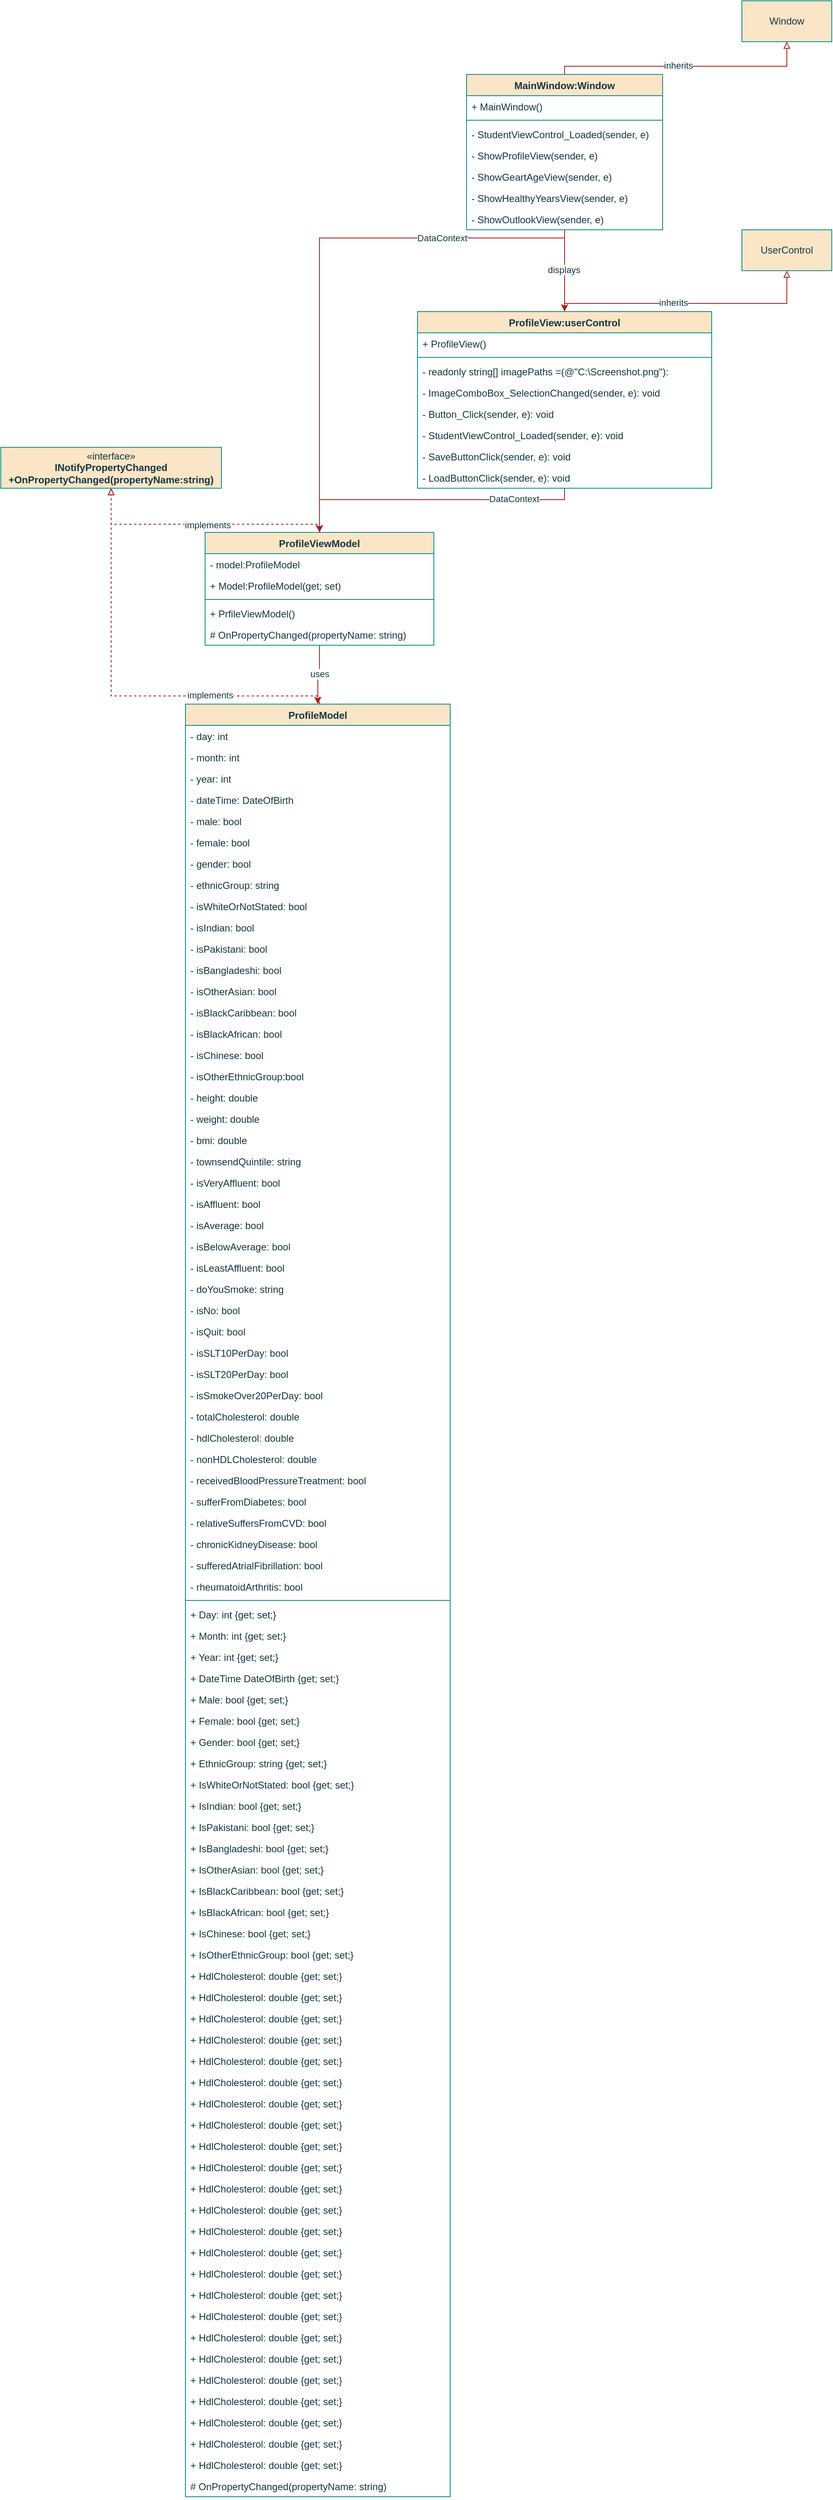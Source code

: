 <mxfile version="24.8.4">
  <diagram name="Seite-1" id="M7WiSfBKGMVoBvqlFQEr">
    <mxGraphModel dx="1326" dy="556" grid="0" gridSize="9" guides="1" tooltips="1" connect="1" arrows="1" fold="1" page="0" pageScale="1" pageWidth="827" pageHeight="1169" background="#ffffff" math="0" shadow="0">
      <root>
        <mxCell id="0" />
        <mxCell id="1" parent="0" />
        <mxCell id="_qg97PpUABtzxRQXxaGL-24" style="edgeStyle=orthogonalEdgeStyle;rounded=0;orthogonalLoop=1;jettySize=auto;html=1;entryX=0.5;entryY=1;entryDx=0;entryDy=0;endArrow=block;endFill=0;labelBackgroundColor=none;strokeColor=#A8201A;fontColor=default;exitX=0.5;exitY=0.079;exitDx=0;exitDy=0;exitPerimeter=0;" edge="1" parent="1" source="_qg97PpUABtzxRQXxaGL-75" target="_qg97PpUABtzxRQXxaGL-5">
          <mxGeometry relative="1" as="geometry">
            <mxPoint x="500" y="160" as="sourcePoint" />
            <Array as="points">
              <mxPoint x="500" y="110" />
              <mxPoint x="772" y="110" />
            </Array>
          </mxGeometry>
        </mxCell>
        <mxCell id="_qg97PpUABtzxRQXxaGL-32" value="inherits" style="edgeLabel;html=1;align=center;verticalAlign=middle;resizable=0;points=[];strokeColor=#0F8B8D;fontColor=#143642;fillColor=#FAE5C7;" vertex="1" connectable="0" parent="_qg97PpUABtzxRQXxaGL-24">
          <mxGeometry x="-0.001" y="1" relative="1" as="geometry">
            <mxPoint as="offset" />
          </mxGeometry>
        </mxCell>
        <mxCell id="_qg97PpUABtzxRQXxaGL-26" style="edgeStyle=orthogonalEdgeStyle;rounded=0;orthogonalLoop=1;jettySize=auto;html=1;strokeColor=#A8201A;fontColor=#143642;fillColor=#FAE5C7;" edge="1" parent="1" source="_qg97PpUABtzxRQXxaGL-75" target="_qg97PpUABtzxRQXxaGL-6">
          <mxGeometry relative="1" as="geometry">
            <mxPoint x="500" y="316" as="sourcePoint" />
          </mxGeometry>
        </mxCell>
        <mxCell id="_qg97PpUABtzxRQXxaGL-34" value="displays" style="edgeLabel;html=1;align=center;verticalAlign=middle;resizable=0;points=[];strokeColor=#0F8B8D;fontColor=#143642;fillColor=#FAE5C7;" vertex="1" connectable="0" parent="_qg97PpUABtzxRQXxaGL-26">
          <mxGeometry x="-0.029" y="-1" relative="1" as="geometry">
            <mxPoint as="offset" />
          </mxGeometry>
        </mxCell>
        <mxCell id="_qg97PpUABtzxRQXxaGL-5" value="Window" style="html=1;whiteSpace=wrap;labelBackgroundColor=none;fillColor=#FAE5C7;strokeColor=#0F8B8D;fontColor=#143642;" vertex="1" parent="1">
          <mxGeometry x="717" y="30" width="110" height="50" as="geometry" />
        </mxCell>
        <mxCell id="_qg97PpUABtzxRQXxaGL-25" style="edgeStyle=orthogonalEdgeStyle;rounded=0;orthogonalLoop=1;jettySize=auto;html=1;entryX=0.5;entryY=1;entryDx=0;entryDy=0;strokeColor=#A8201A;fontColor=#143642;fillColor=#FAE5C7;endArrow=block;endFill=0;" edge="1" parent="1" source="_qg97PpUABtzxRQXxaGL-6" target="_qg97PpUABtzxRQXxaGL-10">
          <mxGeometry relative="1" as="geometry">
            <Array as="points">
              <mxPoint x="500" y="400" />
              <mxPoint x="772" y="400" />
            </Array>
          </mxGeometry>
        </mxCell>
        <mxCell id="_qg97PpUABtzxRQXxaGL-33" value="inherits" style="edgeLabel;html=1;align=center;verticalAlign=middle;resizable=0;points=[];strokeColor=#0F8B8D;fontColor=#143642;fillColor=#FAE5C7;" vertex="1" connectable="0" parent="_qg97PpUABtzxRQXxaGL-25">
          <mxGeometry x="-0.114" y="1" relative="1" as="geometry">
            <mxPoint as="offset" />
          </mxGeometry>
        </mxCell>
        <mxCell id="_qg97PpUABtzxRQXxaGL-36" style="edgeStyle=orthogonalEdgeStyle;rounded=0;orthogonalLoop=1;jettySize=auto;html=1;strokeColor=#A8201A;fontColor=#143642;fillColor=#FAE5C7;" edge="1" parent="1" source="_qg97PpUABtzxRQXxaGL-6" target="_qg97PpUABtzxRQXxaGL-11">
          <mxGeometry relative="1" as="geometry">
            <Array as="points">
              <mxPoint x="500" y="640" />
              <mxPoint x="200" y="640" />
            </Array>
          </mxGeometry>
        </mxCell>
        <mxCell id="_qg97PpUABtzxRQXxaGL-40" value="DataContext" style="edgeLabel;html=1;align=center;verticalAlign=middle;resizable=0;points=[];strokeColor=#0F8B8D;fontColor=#143642;fillColor=#FAE5C7;" vertex="1" connectable="0" parent="_qg97PpUABtzxRQXxaGL-36">
          <mxGeometry x="-0.569" y="-1" relative="1" as="geometry">
            <mxPoint as="offset" />
          </mxGeometry>
        </mxCell>
        <mxCell id="_qg97PpUABtzxRQXxaGL-6" value="ProfileView:userControl" style="swimlane;fontStyle=1;align=center;verticalAlign=top;childLayout=stackLayout;horizontal=1;startSize=26;horizontalStack=0;resizeParent=1;resizeParentMax=0;resizeLast=0;collapsible=1;marginBottom=0;whiteSpace=wrap;html=1;labelBackgroundColor=none;fillColor=#FAE5C7;strokeColor=#0F8B8D;fontColor=#143642;" vertex="1" parent="1">
          <mxGeometry x="320" y="410" width="360" height="216" as="geometry" />
        </mxCell>
        <mxCell id="_qg97PpUABtzxRQXxaGL-7" value="+ ProfileView()" style="text;strokeColor=none;fillColor=none;align=left;verticalAlign=top;spacingLeft=4;spacingRight=4;overflow=hidden;rotatable=0;points=[[0,0.5],[1,0.5]];portConstraint=eastwest;whiteSpace=wrap;html=1;labelBackgroundColor=none;fontColor=#143642;" vertex="1" parent="_qg97PpUABtzxRQXxaGL-6">
          <mxGeometry y="26" width="360" height="26" as="geometry" />
        </mxCell>
        <mxCell id="_qg97PpUABtzxRQXxaGL-8" value="" style="line;strokeWidth=1;fillColor=none;align=left;verticalAlign=middle;spacingTop=-1;spacingLeft=3;spacingRight=3;rotatable=0;labelPosition=right;points=[];portConstraint=eastwest;strokeColor=#0F8B8D;labelBackgroundColor=none;fontColor=#143642;" vertex="1" parent="_qg97PpUABtzxRQXxaGL-6">
          <mxGeometry y="52" width="360" height="8" as="geometry" />
        </mxCell>
        <mxCell id="_qg97PpUABtzxRQXxaGL-73" value="- readonly string[] imagePaths =(@&quot;C:\Screenshot.png&quot;):&amp;nbsp;" style="text;strokeColor=none;fillColor=none;align=left;verticalAlign=top;spacingLeft=4;spacingRight=4;overflow=hidden;rotatable=0;points=[[0,0.5],[1,0.5]];portConstraint=eastwest;whiteSpace=wrap;html=1;labelBackgroundColor=none;fontColor=#143642;" vertex="1" parent="_qg97PpUABtzxRQXxaGL-6">
          <mxGeometry y="60" width="360" height="26" as="geometry" />
        </mxCell>
        <mxCell id="_qg97PpUABtzxRQXxaGL-9" value="- ImageComboBox_SelectionChanged(sender, e): void" style="text;strokeColor=none;fillColor=none;align=left;verticalAlign=top;spacingLeft=4;spacingRight=4;overflow=hidden;rotatable=0;points=[[0,0.5],[1,0.5]];portConstraint=eastwest;whiteSpace=wrap;html=1;labelBackgroundColor=none;fontColor=#143642;" vertex="1" parent="_qg97PpUABtzxRQXxaGL-6">
          <mxGeometry y="86" width="360" height="26" as="geometry" />
        </mxCell>
        <mxCell id="_qg97PpUABtzxRQXxaGL-27" value="- Button_Click(sender, e): void" style="text;strokeColor=none;fillColor=none;align=left;verticalAlign=top;spacingLeft=4;spacingRight=4;overflow=hidden;rotatable=0;points=[[0,0.5],[1,0.5]];portConstraint=eastwest;whiteSpace=wrap;html=1;labelBackgroundColor=none;fontColor=#143642;" vertex="1" parent="_qg97PpUABtzxRQXxaGL-6">
          <mxGeometry y="112" width="360" height="26" as="geometry" />
        </mxCell>
        <mxCell id="_qg97PpUABtzxRQXxaGL-28" value="- StudentViewControl_Loaded(sender, e): void" style="text;strokeColor=none;fillColor=none;align=left;verticalAlign=top;spacingLeft=4;spacingRight=4;overflow=hidden;rotatable=0;points=[[0,0.5],[1,0.5]];portConstraint=eastwest;whiteSpace=wrap;html=1;labelBackgroundColor=none;fontColor=#143642;" vertex="1" parent="_qg97PpUABtzxRQXxaGL-6">
          <mxGeometry y="138" width="360" height="26" as="geometry" />
        </mxCell>
        <mxCell id="_qg97PpUABtzxRQXxaGL-29" value="- SaveButtonClick(sender, e): void" style="text;strokeColor=none;fillColor=none;align=left;verticalAlign=top;spacingLeft=4;spacingRight=4;overflow=hidden;rotatable=0;points=[[0,0.5],[1,0.5]];portConstraint=eastwest;whiteSpace=wrap;html=1;labelBackgroundColor=none;fontColor=#143642;" vertex="1" parent="_qg97PpUABtzxRQXxaGL-6">
          <mxGeometry y="164" width="360" height="26" as="geometry" />
        </mxCell>
        <mxCell id="_qg97PpUABtzxRQXxaGL-30" value="- LoadButtonClick(sender, e): void" style="text;strokeColor=none;fillColor=none;align=left;verticalAlign=top;spacingLeft=4;spacingRight=4;overflow=hidden;rotatable=0;points=[[0,0.5],[1,0.5]];portConstraint=eastwest;whiteSpace=wrap;html=1;labelBackgroundColor=none;fontColor=#143642;" vertex="1" parent="_qg97PpUABtzxRQXxaGL-6">
          <mxGeometry y="190" width="360" height="26" as="geometry" />
        </mxCell>
        <mxCell id="_qg97PpUABtzxRQXxaGL-10" value="UserControl" style="html=1;whiteSpace=wrap;labelBackgroundColor=none;fillColor=#FAE5C7;strokeColor=#0F8B8D;fontColor=#143642;" vertex="1" parent="1">
          <mxGeometry x="717" y="310" width="110" height="50" as="geometry" />
        </mxCell>
        <mxCell id="_qg97PpUABtzxRQXxaGL-38" style="edgeStyle=orthogonalEdgeStyle;rounded=0;orthogonalLoop=1;jettySize=auto;html=1;strokeColor=#A8201A;fontColor=#143642;fillColor=#FAE5C7;" edge="1" parent="1" source="_qg97PpUABtzxRQXxaGL-11" target="_qg97PpUABtzxRQXxaGL-15">
          <mxGeometry relative="1" as="geometry" />
        </mxCell>
        <mxCell id="_qg97PpUABtzxRQXxaGL-41" value="uses" style="edgeLabel;html=1;align=center;verticalAlign=middle;resizable=0;points=[];strokeColor=#0F8B8D;fontColor=#143642;fillColor=#FAE5C7;" vertex="1" connectable="0" parent="_qg97PpUABtzxRQXxaGL-38">
          <mxGeometry x="-0.012" y="-1" relative="1" as="geometry">
            <mxPoint as="offset" />
          </mxGeometry>
        </mxCell>
        <mxCell id="_qg97PpUABtzxRQXxaGL-44" style="edgeStyle=orthogonalEdgeStyle;rounded=0;orthogonalLoop=1;jettySize=auto;html=1;strokeColor=#A8201A;fontColor=#143642;fillColor=#FAE5C7;endArrow=block;endFill=0;dashed=1;" edge="1" parent="1" source="_qg97PpUABtzxRQXxaGL-11" target="_qg97PpUABtzxRQXxaGL-19">
          <mxGeometry relative="1" as="geometry">
            <Array as="points">
              <mxPoint x="200" y="670" />
              <mxPoint x="-55" y="670" />
            </Array>
          </mxGeometry>
        </mxCell>
        <mxCell id="_qg97PpUABtzxRQXxaGL-45" value="Text" style="edgeLabel;html=1;align=center;verticalAlign=middle;resizable=0;points=[];strokeColor=#0F8B8D;fontColor=#143642;fillColor=#FAE5C7;" vertex="1" connectable="0" parent="_qg97PpUABtzxRQXxaGL-44">
          <mxGeometry x="-0.031" y="1" relative="1" as="geometry">
            <mxPoint as="offset" />
          </mxGeometry>
        </mxCell>
        <mxCell id="_qg97PpUABtzxRQXxaGL-70" value="implements" style="edgeLabel;html=1;align=center;verticalAlign=middle;resizable=0;points=[];strokeColor=#0F8B8D;fontColor=#143642;fillColor=#FAE5C7;" vertex="1" connectable="0" parent="_qg97PpUABtzxRQXxaGL-44">
          <mxGeometry x="-0.045" y="1" relative="1" as="geometry">
            <mxPoint as="offset" />
          </mxGeometry>
        </mxCell>
        <mxCell id="_qg97PpUABtzxRQXxaGL-11" value="ProfileViewModel" style="swimlane;fontStyle=1;align=center;verticalAlign=top;childLayout=stackLayout;horizontal=1;startSize=26;horizontalStack=0;resizeParent=1;resizeParentMax=0;resizeLast=0;collapsible=1;marginBottom=0;whiteSpace=wrap;html=1;labelBackgroundColor=none;fillColor=#FAE5C7;strokeColor=#0F8B8D;fontColor=#143642;" vertex="1" parent="1">
          <mxGeometry x="60" y="680" width="280" height="138" as="geometry" />
        </mxCell>
        <mxCell id="_qg97PpUABtzxRQXxaGL-12" value="- model:ProfileModel" style="text;strokeColor=none;fillColor=none;align=left;verticalAlign=top;spacingLeft=4;spacingRight=4;overflow=hidden;rotatable=0;points=[[0,0.5],[1,0.5]];portConstraint=eastwest;whiteSpace=wrap;html=1;labelBackgroundColor=none;fontColor=#143642;" vertex="1" parent="_qg97PpUABtzxRQXxaGL-11">
          <mxGeometry y="26" width="280" height="26" as="geometry" />
        </mxCell>
        <mxCell id="_qg97PpUABtzxRQXxaGL-92" value="+ Model:ProfileModel(get; set)" style="text;strokeColor=none;fillColor=none;align=left;verticalAlign=top;spacingLeft=4;spacingRight=4;overflow=hidden;rotatable=0;points=[[0,0.5],[1,0.5]];portConstraint=eastwest;whiteSpace=wrap;html=1;labelBackgroundColor=none;fontColor=#143642;" vertex="1" parent="_qg97PpUABtzxRQXxaGL-11">
          <mxGeometry y="52" width="280" height="26" as="geometry" />
        </mxCell>
        <mxCell id="_qg97PpUABtzxRQXxaGL-13" value="" style="line;strokeWidth=1;fillColor=none;align=left;verticalAlign=middle;spacingTop=-1;spacingLeft=3;spacingRight=3;rotatable=0;labelPosition=right;points=[];portConstraint=eastwest;strokeColor=#0F8B8D;labelBackgroundColor=none;fontColor=#143642;" vertex="1" parent="_qg97PpUABtzxRQXxaGL-11">
          <mxGeometry y="78" width="280" height="8" as="geometry" />
        </mxCell>
        <mxCell id="_qg97PpUABtzxRQXxaGL-14" value="+ PrfileViewModel()" style="text;strokeColor=none;fillColor=none;align=left;verticalAlign=top;spacingLeft=4;spacingRight=4;overflow=hidden;rotatable=0;points=[[0,0.5],[1,0.5]];portConstraint=eastwest;whiteSpace=wrap;html=1;labelBackgroundColor=none;fontColor=#143642;" vertex="1" parent="_qg97PpUABtzxRQXxaGL-11">
          <mxGeometry y="86" width="280" height="26" as="geometry" />
        </mxCell>
        <mxCell id="_qg97PpUABtzxRQXxaGL-37" value="#&amp;nbsp;OnPropertyChanged(propertyName: string)" style="text;strokeColor=none;fillColor=none;align=left;verticalAlign=top;spacingLeft=4;spacingRight=4;overflow=hidden;rotatable=0;points=[[0,0.5],[1,0.5]];portConstraint=eastwest;whiteSpace=wrap;html=1;labelBackgroundColor=none;fontColor=#143642;" vertex="1" parent="_qg97PpUABtzxRQXxaGL-11">
          <mxGeometry y="112" width="280" height="26" as="geometry" />
        </mxCell>
        <mxCell id="_qg97PpUABtzxRQXxaGL-69" style="edgeStyle=orthogonalEdgeStyle;rounded=0;orthogonalLoop=1;jettySize=auto;html=1;strokeColor=#A8201A;fontColor=#143642;fillColor=#FAE5C7;endArrow=block;endFill=0;dashed=1;" edge="1" parent="1" source="_qg97PpUABtzxRQXxaGL-15" target="_qg97PpUABtzxRQXxaGL-19">
          <mxGeometry relative="1" as="geometry">
            <Array as="points">
              <mxPoint x="200" y="880" />
              <mxPoint x="-55" y="880" />
            </Array>
          </mxGeometry>
        </mxCell>
        <mxCell id="_qg97PpUABtzxRQXxaGL-71" value="implements" style="edgeLabel;html=1;align=center;verticalAlign=middle;resizable=0;points=[];strokeColor=#0F8B8D;fontColor=#143642;fillColor=#FAE5C7;" vertex="1" connectable="0" parent="_qg97PpUABtzxRQXxaGL-69">
          <mxGeometry x="-0.446" y="-1" relative="1" as="geometry">
            <mxPoint as="offset" />
          </mxGeometry>
        </mxCell>
        <mxCell id="_qg97PpUABtzxRQXxaGL-15" value="ProfileModel" style="swimlane;fontStyle=1;align=center;verticalAlign=top;childLayout=stackLayout;horizontal=1;startSize=26;horizontalStack=0;resizeParent=1;resizeParentMax=0;resizeLast=0;collapsible=1;marginBottom=0;whiteSpace=wrap;html=1;labelBackgroundColor=none;fillColor=#FAE5C7;strokeColor=#0F8B8D;fontColor=#143642;" vertex="1" parent="1">
          <mxGeometry x="36" y="890" width="324" height="2192" as="geometry" />
        </mxCell>
        <mxCell id="_qg97PpUABtzxRQXxaGL-16" value="- day: int" style="text;strokeColor=none;fillColor=none;align=left;verticalAlign=top;spacingLeft=4;spacingRight=4;overflow=hidden;rotatable=0;points=[[0,0.5],[1,0.5]];portConstraint=eastwest;whiteSpace=wrap;html=1;labelBackgroundColor=none;fontColor=#143642;" vertex="1" parent="_qg97PpUABtzxRQXxaGL-15">
          <mxGeometry y="26" width="324" height="26" as="geometry" />
        </mxCell>
        <mxCell id="_qg97PpUABtzxRQXxaGL-58" value="- month: int" style="text;strokeColor=none;fillColor=none;align=left;verticalAlign=top;spacingLeft=4;spacingRight=4;overflow=hidden;rotatable=0;points=[[0,0.5],[1,0.5]];portConstraint=eastwest;whiteSpace=wrap;html=1;labelBackgroundColor=none;fontColor=#143642;" vertex="1" parent="_qg97PpUABtzxRQXxaGL-15">
          <mxGeometry y="52" width="324" height="26" as="geometry" />
        </mxCell>
        <mxCell id="_qg97PpUABtzxRQXxaGL-68" value="- year: int" style="text;strokeColor=none;fillColor=none;align=left;verticalAlign=top;spacingLeft=4;spacingRight=4;overflow=hidden;rotatable=0;points=[[0,0.5],[1,0.5]];portConstraint=eastwest;whiteSpace=wrap;html=1;labelBackgroundColor=none;fontColor=#143642;" vertex="1" parent="_qg97PpUABtzxRQXxaGL-15">
          <mxGeometry y="78" width="324" height="26" as="geometry" />
        </mxCell>
        <mxCell id="_qg97PpUABtzxRQXxaGL-67" value="- dateTime: DateOfBirth" style="text;strokeColor=none;fillColor=none;align=left;verticalAlign=top;spacingLeft=4;spacingRight=4;overflow=hidden;rotatable=0;points=[[0,0.5],[1,0.5]];portConstraint=eastwest;whiteSpace=wrap;html=1;labelBackgroundColor=none;fontColor=#143642;" vertex="1" parent="_qg97PpUABtzxRQXxaGL-15">
          <mxGeometry y="104" width="324" height="26" as="geometry" />
        </mxCell>
        <mxCell id="_qg97PpUABtzxRQXxaGL-66" value="- male: bool" style="text;strokeColor=none;fillColor=none;align=left;verticalAlign=top;spacingLeft=4;spacingRight=4;overflow=hidden;rotatable=0;points=[[0,0.5],[1,0.5]];portConstraint=eastwest;whiteSpace=wrap;html=1;labelBackgroundColor=none;fontColor=#143642;" vertex="1" parent="_qg97PpUABtzxRQXxaGL-15">
          <mxGeometry y="130" width="324" height="26" as="geometry" />
        </mxCell>
        <mxCell id="_qg97PpUABtzxRQXxaGL-65" value="- female: bool" style="text;strokeColor=none;fillColor=none;align=left;verticalAlign=top;spacingLeft=4;spacingRight=4;overflow=hidden;rotatable=0;points=[[0,0.5],[1,0.5]];portConstraint=eastwest;whiteSpace=wrap;html=1;labelBackgroundColor=none;fontColor=#143642;" vertex="1" parent="_qg97PpUABtzxRQXxaGL-15">
          <mxGeometry y="156" width="324" height="26" as="geometry" />
        </mxCell>
        <mxCell id="_qg97PpUABtzxRQXxaGL-64" value="- gender: bool" style="text;strokeColor=none;fillColor=none;align=left;verticalAlign=top;spacingLeft=4;spacingRight=4;overflow=hidden;rotatable=0;points=[[0,0.5],[1,0.5]];portConstraint=eastwest;whiteSpace=wrap;html=1;labelBackgroundColor=none;fontColor=#143642;" vertex="1" parent="_qg97PpUABtzxRQXxaGL-15">
          <mxGeometry y="182" width="324" height="26" as="geometry" />
        </mxCell>
        <mxCell id="_qg97PpUABtzxRQXxaGL-63" value="- ethnicGroup: string" style="text;strokeColor=none;fillColor=none;align=left;verticalAlign=top;spacingLeft=4;spacingRight=4;overflow=hidden;rotatable=0;points=[[0,0.5],[1,0.5]];portConstraint=eastwest;whiteSpace=wrap;html=1;labelBackgroundColor=none;fontColor=#143642;" vertex="1" parent="_qg97PpUABtzxRQXxaGL-15">
          <mxGeometry y="208" width="324" height="26" as="geometry" />
        </mxCell>
        <mxCell id="_qg97PpUABtzxRQXxaGL-62" value="- isWhiteOrNotStated: bool" style="text;strokeColor=none;fillColor=none;align=left;verticalAlign=top;spacingLeft=4;spacingRight=4;overflow=hidden;rotatable=0;points=[[0,0.5],[1,0.5]];portConstraint=eastwest;whiteSpace=wrap;html=1;labelBackgroundColor=none;fontColor=#143642;" vertex="1" parent="_qg97PpUABtzxRQXxaGL-15">
          <mxGeometry y="234" width="324" height="26" as="geometry" />
        </mxCell>
        <mxCell id="_qg97PpUABtzxRQXxaGL-61" value="- isIndian: bool" style="text;strokeColor=none;fillColor=none;align=left;verticalAlign=top;spacingLeft=4;spacingRight=4;overflow=hidden;rotatable=0;points=[[0,0.5],[1,0.5]];portConstraint=eastwest;whiteSpace=wrap;html=1;labelBackgroundColor=none;fontColor=#143642;" vertex="1" parent="_qg97PpUABtzxRQXxaGL-15">
          <mxGeometry y="260" width="324" height="26" as="geometry" />
        </mxCell>
        <mxCell id="_qg97PpUABtzxRQXxaGL-60" value="- isPakistani: bool" style="text;strokeColor=none;fillColor=none;align=left;verticalAlign=top;spacingLeft=4;spacingRight=4;overflow=hidden;rotatable=0;points=[[0,0.5],[1,0.5]];portConstraint=eastwest;whiteSpace=wrap;html=1;labelBackgroundColor=none;fontColor=#143642;" vertex="1" parent="_qg97PpUABtzxRQXxaGL-15">
          <mxGeometry y="286" width="324" height="26" as="geometry" />
        </mxCell>
        <mxCell id="_qg97PpUABtzxRQXxaGL-59" value="- isBangladeshi: bool" style="text;strokeColor=none;fillColor=none;align=left;verticalAlign=top;spacingLeft=4;spacingRight=4;overflow=hidden;rotatable=0;points=[[0,0.5],[1,0.5]];portConstraint=eastwest;whiteSpace=wrap;html=1;labelBackgroundColor=none;fontColor=#143642;" vertex="1" parent="_qg97PpUABtzxRQXxaGL-15">
          <mxGeometry y="312" width="324" height="26" as="geometry" />
        </mxCell>
        <mxCell id="_qg97PpUABtzxRQXxaGL-57" value="- isOtherAsian: bool" style="text;strokeColor=none;fillColor=none;align=left;verticalAlign=top;spacingLeft=4;spacingRight=4;overflow=hidden;rotatable=0;points=[[0,0.5],[1,0.5]];portConstraint=eastwest;whiteSpace=wrap;html=1;labelBackgroundColor=none;fontColor=#143642;" vertex="1" parent="_qg97PpUABtzxRQXxaGL-15">
          <mxGeometry y="338" width="324" height="26" as="geometry" />
        </mxCell>
        <mxCell id="_qg97PpUABtzxRQXxaGL-100" value="- isBlackCaribbean: bool" style="text;strokeColor=none;fillColor=none;align=left;verticalAlign=top;spacingLeft=4;spacingRight=4;overflow=hidden;rotatable=0;points=[[0,0.5],[1,0.5]];portConstraint=eastwest;whiteSpace=wrap;html=1;labelBackgroundColor=none;fontColor=#143642;" vertex="1" parent="_qg97PpUABtzxRQXxaGL-15">
          <mxGeometry y="364" width="324" height="26" as="geometry" />
        </mxCell>
        <mxCell id="_qg97PpUABtzxRQXxaGL-98" value="- isBlackAfrican: bool" style="text;strokeColor=none;fillColor=none;align=left;verticalAlign=top;spacingLeft=4;spacingRight=4;overflow=hidden;rotatable=0;points=[[0,0.5],[1,0.5]];portConstraint=eastwest;whiteSpace=wrap;html=1;labelBackgroundColor=none;fontColor=#143642;" vertex="1" parent="_qg97PpUABtzxRQXxaGL-15">
          <mxGeometry y="390" width="324" height="26" as="geometry" />
        </mxCell>
        <mxCell id="_qg97PpUABtzxRQXxaGL-101" value="- isChinese: bool" style="text;strokeColor=none;fillColor=none;align=left;verticalAlign=top;spacingLeft=4;spacingRight=4;overflow=hidden;rotatable=0;points=[[0,0.5],[1,0.5]];portConstraint=eastwest;whiteSpace=wrap;html=1;labelBackgroundColor=none;fontColor=#143642;" vertex="1" parent="_qg97PpUABtzxRQXxaGL-15">
          <mxGeometry y="416" width="324" height="26" as="geometry" />
        </mxCell>
        <mxCell id="_qg97PpUABtzxRQXxaGL-99" value="- isOtherEthnicGroup:bool" style="text;strokeColor=none;fillColor=none;align=left;verticalAlign=top;spacingLeft=4;spacingRight=4;overflow=hidden;rotatable=0;points=[[0,0.5],[1,0.5]];portConstraint=eastwest;whiteSpace=wrap;html=1;labelBackgroundColor=none;fontColor=#143642;" vertex="1" parent="_qg97PpUABtzxRQXxaGL-15">
          <mxGeometry y="442" width="324" height="26" as="geometry" />
        </mxCell>
        <mxCell id="_qg97PpUABtzxRQXxaGL-102" value="- height: double" style="text;strokeColor=none;fillColor=none;align=left;verticalAlign=top;spacingLeft=4;spacingRight=4;overflow=hidden;rotatable=0;points=[[0,0.5],[1,0.5]];portConstraint=eastwest;whiteSpace=wrap;html=1;labelBackgroundColor=none;fontColor=#143642;" vertex="1" parent="_qg97PpUABtzxRQXxaGL-15">
          <mxGeometry y="468" width="324" height="26" as="geometry" />
        </mxCell>
        <mxCell id="_qg97PpUABtzxRQXxaGL-104" value="- weight: double" style="text;strokeColor=none;fillColor=none;align=left;verticalAlign=top;spacingLeft=4;spacingRight=4;overflow=hidden;rotatable=0;points=[[0,0.5],[1,0.5]];portConstraint=eastwest;whiteSpace=wrap;html=1;labelBackgroundColor=none;fontColor=#143642;" vertex="1" parent="_qg97PpUABtzxRQXxaGL-15">
          <mxGeometry y="494" width="324" height="26" as="geometry" />
        </mxCell>
        <mxCell id="_qg97PpUABtzxRQXxaGL-105" value="- bmi: double" style="text;strokeColor=none;fillColor=none;align=left;verticalAlign=top;spacingLeft=4;spacingRight=4;overflow=hidden;rotatable=0;points=[[0,0.5],[1,0.5]];portConstraint=eastwest;whiteSpace=wrap;html=1;labelBackgroundColor=none;fontColor=#143642;" vertex="1" parent="_qg97PpUABtzxRQXxaGL-15">
          <mxGeometry y="520" width="324" height="26" as="geometry" />
        </mxCell>
        <mxCell id="_qg97PpUABtzxRQXxaGL-103" value="- townsendQuintile: string" style="text;strokeColor=none;fillColor=none;align=left;verticalAlign=top;spacingLeft=4;spacingRight=4;overflow=hidden;rotatable=0;points=[[0,0.5],[1,0.5]];portConstraint=eastwest;whiteSpace=wrap;html=1;labelBackgroundColor=none;fontColor=#143642;" vertex="1" parent="_qg97PpUABtzxRQXxaGL-15">
          <mxGeometry y="546" width="324" height="26" as="geometry" />
        </mxCell>
        <mxCell id="_qg97PpUABtzxRQXxaGL-106" value="- isVeryAffluent: bool" style="text;strokeColor=none;fillColor=none;align=left;verticalAlign=top;spacingLeft=4;spacingRight=4;overflow=hidden;rotatable=0;points=[[0,0.5],[1,0.5]];portConstraint=eastwest;whiteSpace=wrap;html=1;labelBackgroundColor=none;fontColor=#143642;" vertex="1" parent="_qg97PpUABtzxRQXxaGL-15">
          <mxGeometry y="572" width="324" height="26" as="geometry" />
        </mxCell>
        <mxCell id="_qg97PpUABtzxRQXxaGL-108" value="- isAffluent: bool" style="text;strokeColor=none;fillColor=none;align=left;verticalAlign=top;spacingLeft=4;spacingRight=4;overflow=hidden;rotatable=0;points=[[0,0.5],[1,0.5]];portConstraint=eastwest;whiteSpace=wrap;html=1;labelBackgroundColor=none;fontColor=#143642;" vertex="1" parent="_qg97PpUABtzxRQXxaGL-15">
          <mxGeometry y="598" width="324" height="26" as="geometry" />
        </mxCell>
        <mxCell id="_qg97PpUABtzxRQXxaGL-107" value="- isAverage: bool" style="text;strokeColor=none;fillColor=none;align=left;verticalAlign=top;spacingLeft=4;spacingRight=4;overflow=hidden;rotatable=0;points=[[0,0.5],[1,0.5]];portConstraint=eastwest;whiteSpace=wrap;html=1;labelBackgroundColor=none;fontColor=#143642;" vertex="1" parent="_qg97PpUABtzxRQXxaGL-15">
          <mxGeometry y="624" width="324" height="26" as="geometry" />
        </mxCell>
        <mxCell id="_qg97PpUABtzxRQXxaGL-109" value="- isBelowAverage: bool" style="text;strokeColor=none;fillColor=none;align=left;verticalAlign=top;spacingLeft=4;spacingRight=4;overflow=hidden;rotatable=0;points=[[0,0.5],[1,0.5]];portConstraint=eastwest;whiteSpace=wrap;html=1;labelBackgroundColor=none;fontColor=#143642;" vertex="1" parent="_qg97PpUABtzxRQXxaGL-15">
          <mxGeometry y="650" width="324" height="26" as="geometry" />
        </mxCell>
        <mxCell id="_qg97PpUABtzxRQXxaGL-111" value="- isLeastAffluent: bool" style="text;strokeColor=none;fillColor=none;align=left;verticalAlign=top;spacingLeft=4;spacingRight=4;overflow=hidden;rotatable=0;points=[[0,0.5],[1,0.5]];portConstraint=eastwest;whiteSpace=wrap;html=1;labelBackgroundColor=none;fontColor=#143642;" vertex="1" parent="_qg97PpUABtzxRQXxaGL-15">
          <mxGeometry y="676" width="324" height="26" as="geometry" />
        </mxCell>
        <mxCell id="_qg97PpUABtzxRQXxaGL-110" value="- doYouSmoke: string" style="text;strokeColor=none;fillColor=none;align=left;verticalAlign=top;spacingLeft=4;spacingRight=4;overflow=hidden;rotatable=0;points=[[0,0.5],[1,0.5]];portConstraint=eastwest;whiteSpace=wrap;html=1;labelBackgroundColor=none;fontColor=#143642;" vertex="1" parent="_qg97PpUABtzxRQXxaGL-15">
          <mxGeometry y="702" width="324" height="26" as="geometry" />
        </mxCell>
        <mxCell id="_qg97PpUABtzxRQXxaGL-113" value="- isNo: bool" style="text;strokeColor=none;fillColor=none;align=left;verticalAlign=top;spacingLeft=4;spacingRight=4;overflow=hidden;rotatable=0;points=[[0,0.5],[1,0.5]];portConstraint=eastwest;whiteSpace=wrap;html=1;labelBackgroundColor=none;fontColor=#143642;" vertex="1" parent="_qg97PpUABtzxRQXxaGL-15">
          <mxGeometry y="728" width="324" height="26" as="geometry" />
        </mxCell>
        <mxCell id="_qg97PpUABtzxRQXxaGL-114" value="- isQuit: bool" style="text;strokeColor=none;fillColor=none;align=left;verticalAlign=top;spacingLeft=4;spacingRight=4;overflow=hidden;rotatable=0;points=[[0,0.5],[1,0.5]];portConstraint=eastwest;whiteSpace=wrap;html=1;labelBackgroundColor=none;fontColor=#143642;" vertex="1" parent="_qg97PpUABtzxRQXxaGL-15">
          <mxGeometry y="754" width="324" height="26" as="geometry" />
        </mxCell>
        <mxCell id="_qg97PpUABtzxRQXxaGL-115" value="- isSLT10PerDay: bool" style="text;strokeColor=none;fillColor=none;align=left;verticalAlign=top;spacingLeft=4;spacingRight=4;overflow=hidden;rotatable=0;points=[[0,0.5],[1,0.5]];portConstraint=eastwest;whiteSpace=wrap;html=1;labelBackgroundColor=none;fontColor=#143642;" vertex="1" parent="_qg97PpUABtzxRQXxaGL-15">
          <mxGeometry y="780" width="324" height="26" as="geometry" />
        </mxCell>
        <mxCell id="_qg97PpUABtzxRQXxaGL-116" value="- isSLT20PerDay: bool" style="text;strokeColor=none;fillColor=none;align=left;verticalAlign=top;spacingLeft=4;spacingRight=4;overflow=hidden;rotatable=0;points=[[0,0.5],[1,0.5]];portConstraint=eastwest;whiteSpace=wrap;html=1;labelBackgroundColor=none;fontColor=#143642;" vertex="1" parent="_qg97PpUABtzxRQXxaGL-15">
          <mxGeometry y="806" width="324" height="26" as="geometry" />
        </mxCell>
        <mxCell id="_qg97PpUABtzxRQXxaGL-112" value="- isSmokeOver20PerDay: bool" style="text;strokeColor=none;fillColor=none;align=left;verticalAlign=top;spacingLeft=4;spacingRight=4;overflow=hidden;rotatable=0;points=[[0,0.5],[1,0.5]];portConstraint=eastwest;whiteSpace=wrap;html=1;labelBackgroundColor=none;fontColor=#143642;" vertex="1" parent="_qg97PpUABtzxRQXxaGL-15">
          <mxGeometry y="832" width="324" height="26" as="geometry" />
        </mxCell>
        <mxCell id="_qg97PpUABtzxRQXxaGL-117" value="- totalCholesterol: double" style="text;strokeColor=none;fillColor=none;align=left;verticalAlign=top;spacingLeft=4;spacingRight=4;overflow=hidden;rotatable=0;points=[[0,0.5],[1,0.5]];portConstraint=eastwest;whiteSpace=wrap;html=1;labelBackgroundColor=none;fontColor=#143642;" vertex="1" parent="_qg97PpUABtzxRQXxaGL-15">
          <mxGeometry y="858" width="324" height="26" as="geometry" />
        </mxCell>
        <mxCell id="_qg97PpUABtzxRQXxaGL-118" value="- hdlCholesterol: double" style="text;strokeColor=none;fillColor=none;align=left;verticalAlign=top;spacingLeft=4;spacingRight=4;overflow=hidden;rotatable=0;points=[[0,0.5],[1,0.5]];portConstraint=eastwest;whiteSpace=wrap;html=1;labelBackgroundColor=none;fontColor=#143642;" vertex="1" parent="_qg97PpUABtzxRQXxaGL-15">
          <mxGeometry y="884" width="324" height="26" as="geometry" />
        </mxCell>
        <mxCell id="_qg97PpUABtzxRQXxaGL-119" value="- nonHDLCholesterol: double" style="text;strokeColor=none;fillColor=none;align=left;verticalAlign=top;spacingLeft=4;spacingRight=4;overflow=hidden;rotatable=0;points=[[0,0.5],[1,0.5]];portConstraint=eastwest;whiteSpace=wrap;html=1;labelBackgroundColor=none;fontColor=#143642;" vertex="1" parent="_qg97PpUABtzxRQXxaGL-15">
          <mxGeometry y="910" width="324" height="26" as="geometry" />
        </mxCell>
        <mxCell id="_qg97PpUABtzxRQXxaGL-121" value="-&amp;nbsp;receivedBloodPressureTreatment: bool" style="text;strokeColor=none;fillColor=none;align=left;verticalAlign=top;spacingLeft=4;spacingRight=4;overflow=hidden;rotatable=0;points=[[0,0.5],[1,0.5]];portConstraint=eastwest;whiteSpace=wrap;html=1;labelBackgroundColor=none;fontColor=#143642;" vertex="1" parent="_qg97PpUABtzxRQXxaGL-15">
          <mxGeometry y="936" width="324" height="26" as="geometry" />
        </mxCell>
        <mxCell id="_qg97PpUABtzxRQXxaGL-120" value="- sufferFromDiabetes: bool" style="text;strokeColor=none;fillColor=none;align=left;verticalAlign=top;spacingLeft=4;spacingRight=4;overflow=hidden;rotatable=0;points=[[0,0.5],[1,0.5]];portConstraint=eastwest;whiteSpace=wrap;html=1;labelBackgroundColor=none;fontColor=#143642;" vertex="1" parent="_qg97PpUABtzxRQXxaGL-15">
          <mxGeometry y="962" width="324" height="26" as="geometry" />
        </mxCell>
        <mxCell id="_qg97PpUABtzxRQXxaGL-124" value="- relativeSuffersFromCVD: bool" style="text;strokeColor=none;fillColor=none;align=left;verticalAlign=top;spacingLeft=4;spacingRight=4;overflow=hidden;rotatable=0;points=[[0,0.5],[1,0.5]];portConstraint=eastwest;whiteSpace=wrap;html=1;labelBackgroundColor=none;fontColor=#143642;" vertex="1" parent="_qg97PpUABtzxRQXxaGL-15">
          <mxGeometry y="988" width="324" height="26" as="geometry" />
        </mxCell>
        <mxCell id="_qg97PpUABtzxRQXxaGL-123" value="- chronicKidneyDisease: bool" style="text;strokeColor=none;fillColor=none;align=left;verticalAlign=top;spacingLeft=4;spacingRight=4;overflow=hidden;rotatable=0;points=[[0,0.5],[1,0.5]];portConstraint=eastwest;whiteSpace=wrap;html=1;labelBackgroundColor=none;fontColor=#143642;" vertex="1" parent="_qg97PpUABtzxRQXxaGL-15">
          <mxGeometry y="1014" width="324" height="26" as="geometry" />
        </mxCell>
        <mxCell id="_qg97PpUABtzxRQXxaGL-122" value="- sufferedAtrialFibrillation: bool" style="text;strokeColor=none;fillColor=none;align=left;verticalAlign=top;spacingLeft=4;spacingRight=4;overflow=hidden;rotatable=0;points=[[0,0.5],[1,0.5]];portConstraint=eastwest;whiteSpace=wrap;html=1;labelBackgroundColor=none;fontColor=#143642;" vertex="1" parent="_qg97PpUABtzxRQXxaGL-15">
          <mxGeometry y="1040" width="324" height="26" as="geometry" />
        </mxCell>
        <mxCell id="_qg97PpUABtzxRQXxaGL-129" value="- rheumatoidArthritis: bool" style="text;strokeColor=none;fillColor=none;align=left;verticalAlign=top;spacingLeft=4;spacingRight=4;overflow=hidden;rotatable=0;points=[[0,0.5],[1,0.5]];portConstraint=eastwest;whiteSpace=wrap;html=1;labelBackgroundColor=none;fontColor=#143642;" vertex="1" parent="_qg97PpUABtzxRQXxaGL-15">
          <mxGeometry y="1066" width="324" height="26" as="geometry" />
        </mxCell>
        <mxCell id="_qg97PpUABtzxRQXxaGL-17" value="" style="line;strokeWidth=1;fillColor=none;align=left;verticalAlign=middle;spacingTop=-1;spacingLeft=3;spacingRight=3;rotatable=0;labelPosition=right;points=[];portConstraint=eastwest;strokeColor=#0F8B8D;labelBackgroundColor=none;fontColor=#143642;" vertex="1" parent="_qg97PpUABtzxRQXxaGL-15">
          <mxGeometry y="1092" width="324" height="8" as="geometry" />
        </mxCell>
        <mxCell id="_qg97PpUABtzxRQXxaGL-18" value="+ Day: int {get; set;}" style="text;strokeColor=none;fillColor=none;align=left;verticalAlign=top;spacingLeft=4;spacingRight=4;overflow=hidden;rotatable=0;points=[[0,0.5],[1,0.5]];portConstraint=eastwest;whiteSpace=wrap;html=1;labelBackgroundColor=none;fontColor=#143642;" vertex="1" parent="_qg97PpUABtzxRQXxaGL-15">
          <mxGeometry y="1100" width="324" height="26" as="geometry" />
        </mxCell>
        <mxCell id="_qg97PpUABtzxRQXxaGL-93" value="+ Month: int {get; set;}" style="text;strokeColor=none;fillColor=none;align=left;verticalAlign=top;spacingLeft=4;spacingRight=4;overflow=hidden;rotatable=0;points=[[0,0.5],[1,0.5]];portConstraint=eastwest;whiteSpace=wrap;html=1;labelBackgroundColor=none;fontColor=#143642;" vertex="1" parent="_qg97PpUABtzxRQXxaGL-15">
          <mxGeometry y="1126" width="324" height="26" as="geometry" />
        </mxCell>
        <mxCell id="_qg97PpUABtzxRQXxaGL-94" value="+ Year: int {get; set;}" style="text;strokeColor=none;fillColor=none;align=left;verticalAlign=top;spacingLeft=4;spacingRight=4;overflow=hidden;rotatable=0;points=[[0,0.5],[1,0.5]];portConstraint=eastwest;whiteSpace=wrap;html=1;labelBackgroundColor=none;fontColor=#143642;" vertex="1" parent="_qg97PpUABtzxRQXxaGL-15">
          <mxGeometry y="1152" width="324" height="26" as="geometry" />
        </mxCell>
        <mxCell id="_qg97PpUABtzxRQXxaGL-95" value="+ DateTime DateOfBirth {get; set;}" style="text;strokeColor=none;fillColor=none;align=left;verticalAlign=top;spacingLeft=4;spacingRight=4;overflow=hidden;rotatable=0;points=[[0,0.5],[1,0.5]];portConstraint=eastwest;whiteSpace=wrap;html=1;labelBackgroundColor=none;fontColor=#143642;" vertex="1" parent="_qg97PpUABtzxRQXxaGL-15">
          <mxGeometry y="1178" width="324" height="26" as="geometry" />
        </mxCell>
        <mxCell id="_qg97PpUABtzxRQXxaGL-96" value="+ Male: bool {get; set;}" style="text;strokeColor=none;fillColor=none;align=left;verticalAlign=top;spacingLeft=4;spacingRight=4;overflow=hidden;rotatable=0;points=[[0,0.5],[1,0.5]];portConstraint=eastwest;whiteSpace=wrap;html=1;labelBackgroundColor=none;fontColor=#143642;" vertex="1" parent="_qg97PpUABtzxRQXxaGL-15">
          <mxGeometry y="1204" width="324" height="26" as="geometry" />
        </mxCell>
        <mxCell id="_qg97PpUABtzxRQXxaGL-97" value="+ Female: bool {get; set;}" style="text;strokeColor=none;fillColor=none;align=left;verticalAlign=top;spacingLeft=4;spacingRight=4;overflow=hidden;rotatable=0;points=[[0,0.5],[1,0.5]];portConstraint=eastwest;whiteSpace=wrap;html=1;labelBackgroundColor=none;fontColor=#143642;" vertex="1" parent="_qg97PpUABtzxRQXxaGL-15">
          <mxGeometry y="1230" width="324" height="26" as="geometry" />
        </mxCell>
        <mxCell id="_qg97PpUABtzxRQXxaGL-130" value="+ Gender: bool {get; set;}" style="text;strokeColor=none;fillColor=none;align=left;verticalAlign=top;spacingLeft=4;spacingRight=4;overflow=hidden;rotatable=0;points=[[0,0.5],[1,0.5]];portConstraint=eastwest;whiteSpace=wrap;html=1;labelBackgroundColor=none;fontColor=#143642;" vertex="1" parent="_qg97PpUABtzxRQXxaGL-15">
          <mxGeometry y="1256" width="324" height="26" as="geometry" />
        </mxCell>
        <mxCell id="_qg97PpUABtzxRQXxaGL-131" value="+ EthnicGroup: string {get; set;}" style="text;strokeColor=none;fillColor=none;align=left;verticalAlign=top;spacingLeft=4;spacingRight=4;overflow=hidden;rotatable=0;points=[[0,0.5],[1,0.5]];portConstraint=eastwest;whiteSpace=wrap;html=1;labelBackgroundColor=none;fontColor=#143642;" vertex="1" parent="_qg97PpUABtzxRQXxaGL-15">
          <mxGeometry y="1282" width="324" height="26" as="geometry" />
        </mxCell>
        <mxCell id="_qg97PpUABtzxRQXxaGL-132" value="+ IsWhiteOrNotStated: bool {get; set;}" style="text;strokeColor=none;fillColor=none;align=left;verticalAlign=top;spacingLeft=4;spacingRight=4;overflow=hidden;rotatable=0;points=[[0,0.5],[1,0.5]];portConstraint=eastwest;whiteSpace=wrap;html=1;labelBackgroundColor=none;fontColor=#143642;" vertex="1" parent="_qg97PpUABtzxRQXxaGL-15">
          <mxGeometry y="1308" width="324" height="26" as="geometry" />
        </mxCell>
        <mxCell id="_qg97PpUABtzxRQXxaGL-133" value="+ IsIndian: bool {get; set;}" style="text;strokeColor=none;fillColor=none;align=left;verticalAlign=top;spacingLeft=4;spacingRight=4;overflow=hidden;rotatable=0;points=[[0,0.5],[1,0.5]];portConstraint=eastwest;whiteSpace=wrap;html=1;labelBackgroundColor=none;fontColor=#143642;" vertex="1" parent="_qg97PpUABtzxRQXxaGL-15">
          <mxGeometry y="1334" width="324" height="26" as="geometry" />
        </mxCell>
        <mxCell id="_qg97PpUABtzxRQXxaGL-134" value="+ IsPakistani: bool {get; set;}" style="text;strokeColor=none;fillColor=none;align=left;verticalAlign=top;spacingLeft=4;spacingRight=4;overflow=hidden;rotatable=0;points=[[0,0.5],[1,0.5]];portConstraint=eastwest;whiteSpace=wrap;html=1;labelBackgroundColor=none;fontColor=#143642;" vertex="1" parent="_qg97PpUABtzxRQXxaGL-15">
          <mxGeometry y="1360" width="324" height="26" as="geometry" />
        </mxCell>
        <mxCell id="_qg97PpUABtzxRQXxaGL-135" value="+ IsBangladeshi: bool {get; set;}" style="text;strokeColor=none;fillColor=none;align=left;verticalAlign=top;spacingLeft=4;spacingRight=4;overflow=hidden;rotatable=0;points=[[0,0.5],[1,0.5]];portConstraint=eastwest;whiteSpace=wrap;html=1;labelBackgroundColor=none;fontColor=#143642;" vertex="1" parent="_qg97PpUABtzxRQXxaGL-15">
          <mxGeometry y="1386" width="324" height="26" as="geometry" />
        </mxCell>
        <mxCell id="_qg97PpUABtzxRQXxaGL-136" value="+ IsOtherAsian: bool {get; set;}" style="text;strokeColor=none;fillColor=none;align=left;verticalAlign=top;spacingLeft=4;spacingRight=4;overflow=hidden;rotatable=0;points=[[0,0.5],[1,0.5]];portConstraint=eastwest;whiteSpace=wrap;html=1;labelBackgroundColor=none;fontColor=#143642;" vertex="1" parent="_qg97PpUABtzxRQXxaGL-15">
          <mxGeometry y="1412" width="324" height="26" as="geometry" />
        </mxCell>
        <mxCell id="_qg97PpUABtzxRQXxaGL-137" value="+ IsBlackCaribbean: bool {get; set;}" style="text;strokeColor=none;fillColor=none;align=left;verticalAlign=top;spacingLeft=4;spacingRight=4;overflow=hidden;rotatable=0;points=[[0,0.5],[1,0.5]];portConstraint=eastwest;whiteSpace=wrap;html=1;labelBackgroundColor=none;fontColor=#143642;" vertex="1" parent="_qg97PpUABtzxRQXxaGL-15">
          <mxGeometry y="1438" width="324" height="26" as="geometry" />
        </mxCell>
        <mxCell id="_qg97PpUABtzxRQXxaGL-138" value="+ IsBlackAfrican: bool {get; set;}" style="text;strokeColor=none;fillColor=none;align=left;verticalAlign=top;spacingLeft=4;spacingRight=4;overflow=hidden;rotatable=0;points=[[0,0.5],[1,0.5]];portConstraint=eastwest;whiteSpace=wrap;html=1;labelBackgroundColor=none;fontColor=#143642;" vertex="1" parent="_qg97PpUABtzxRQXxaGL-15">
          <mxGeometry y="1464" width="324" height="26" as="geometry" />
        </mxCell>
        <mxCell id="_qg97PpUABtzxRQXxaGL-147" value="+ IsChinese: bool {get; set;}" style="text;strokeColor=none;fillColor=none;align=left;verticalAlign=top;spacingLeft=4;spacingRight=4;overflow=hidden;rotatable=0;points=[[0,0.5],[1,0.5]];portConstraint=eastwest;whiteSpace=wrap;html=1;labelBackgroundColor=none;fontColor=#143642;" vertex="1" parent="_qg97PpUABtzxRQXxaGL-15">
          <mxGeometry y="1490" width="324" height="26" as="geometry" />
        </mxCell>
        <mxCell id="_qg97PpUABtzxRQXxaGL-148" value="+ IsOtherEthnicGroup: bool {get; set;}" style="text;strokeColor=none;fillColor=none;align=left;verticalAlign=top;spacingLeft=4;spacingRight=4;overflow=hidden;rotatable=0;points=[[0,0.5],[1,0.5]];portConstraint=eastwest;whiteSpace=wrap;html=1;labelBackgroundColor=none;fontColor=#143642;" vertex="1" parent="_qg97PpUABtzxRQXxaGL-15">
          <mxGeometry y="1516" width="324" height="26" as="geometry" />
        </mxCell>
        <mxCell id="_qg97PpUABtzxRQXxaGL-149" value="+ HdlCholesterol: double {get; set;}" style="text;strokeColor=none;fillColor=none;align=left;verticalAlign=top;spacingLeft=4;spacingRight=4;overflow=hidden;rotatable=0;points=[[0,0.5],[1,0.5]];portConstraint=eastwest;whiteSpace=wrap;html=1;labelBackgroundColor=none;fontColor=#143642;" vertex="1" parent="_qg97PpUABtzxRQXxaGL-15">
          <mxGeometry y="1542" width="324" height="26" as="geometry" />
        </mxCell>
        <mxCell id="_qg97PpUABtzxRQXxaGL-150" value="+ HdlCholesterol: double {get; set;}" style="text;strokeColor=none;fillColor=none;align=left;verticalAlign=top;spacingLeft=4;spacingRight=4;overflow=hidden;rotatable=0;points=[[0,0.5],[1,0.5]];portConstraint=eastwest;whiteSpace=wrap;html=1;labelBackgroundColor=none;fontColor=#143642;" vertex="1" parent="_qg97PpUABtzxRQXxaGL-15">
          <mxGeometry y="1568" width="324" height="26" as="geometry" />
        </mxCell>
        <mxCell id="_qg97PpUABtzxRQXxaGL-151" value="+ HdlCholesterol: double {get; set;}" style="text;strokeColor=none;fillColor=none;align=left;verticalAlign=top;spacingLeft=4;spacingRight=4;overflow=hidden;rotatable=0;points=[[0,0.5],[1,0.5]];portConstraint=eastwest;whiteSpace=wrap;html=1;labelBackgroundColor=none;fontColor=#143642;" vertex="1" parent="_qg97PpUABtzxRQXxaGL-15">
          <mxGeometry y="1594" width="324" height="26" as="geometry" />
        </mxCell>
        <mxCell id="_qg97PpUABtzxRQXxaGL-152" value="+ HdlCholesterol: double {get; set;}" style="text;strokeColor=none;fillColor=none;align=left;verticalAlign=top;spacingLeft=4;spacingRight=4;overflow=hidden;rotatable=0;points=[[0,0.5],[1,0.5]];portConstraint=eastwest;whiteSpace=wrap;html=1;labelBackgroundColor=none;fontColor=#143642;" vertex="1" parent="_qg97PpUABtzxRQXxaGL-15">
          <mxGeometry y="1620" width="324" height="26" as="geometry" />
        </mxCell>
        <mxCell id="_qg97PpUABtzxRQXxaGL-153" value="+ HdlCholesterol: double {get; set;}" style="text;strokeColor=none;fillColor=none;align=left;verticalAlign=top;spacingLeft=4;spacingRight=4;overflow=hidden;rotatable=0;points=[[0,0.5],[1,0.5]];portConstraint=eastwest;whiteSpace=wrap;html=1;labelBackgroundColor=none;fontColor=#143642;" vertex="1" parent="_qg97PpUABtzxRQXxaGL-15">
          <mxGeometry y="1646" width="324" height="26" as="geometry" />
        </mxCell>
        <mxCell id="_qg97PpUABtzxRQXxaGL-154" value="+ HdlCholesterol: double {get; set;}" style="text;strokeColor=none;fillColor=none;align=left;verticalAlign=top;spacingLeft=4;spacingRight=4;overflow=hidden;rotatable=0;points=[[0,0.5],[1,0.5]];portConstraint=eastwest;whiteSpace=wrap;html=1;labelBackgroundColor=none;fontColor=#143642;" vertex="1" parent="_qg97PpUABtzxRQXxaGL-15">
          <mxGeometry y="1672" width="324" height="26" as="geometry" />
        </mxCell>
        <mxCell id="_qg97PpUABtzxRQXxaGL-155" value="+ HdlCholesterol: double {get; set;}" style="text;strokeColor=none;fillColor=none;align=left;verticalAlign=top;spacingLeft=4;spacingRight=4;overflow=hidden;rotatable=0;points=[[0,0.5],[1,0.5]];portConstraint=eastwest;whiteSpace=wrap;html=1;labelBackgroundColor=none;fontColor=#143642;" vertex="1" parent="_qg97PpUABtzxRQXxaGL-15">
          <mxGeometry y="1698" width="324" height="26" as="geometry" />
        </mxCell>
        <mxCell id="_qg97PpUABtzxRQXxaGL-156" value="+ HdlCholesterol: double {get; set;}" style="text;strokeColor=none;fillColor=none;align=left;verticalAlign=top;spacingLeft=4;spacingRight=4;overflow=hidden;rotatable=0;points=[[0,0.5],[1,0.5]];portConstraint=eastwest;whiteSpace=wrap;html=1;labelBackgroundColor=none;fontColor=#143642;" vertex="1" parent="_qg97PpUABtzxRQXxaGL-15">
          <mxGeometry y="1724" width="324" height="26" as="geometry" />
        </mxCell>
        <mxCell id="_qg97PpUABtzxRQXxaGL-157" value="+ HdlCholesterol: double {get; set;}" style="text;strokeColor=none;fillColor=none;align=left;verticalAlign=top;spacingLeft=4;spacingRight=4;overflow=hidden;rotatable=0;points=[[0,0.5],[1,0.5]];portConstraint=eastwest;whiteSpace=wrap;html=1;labelBackgroundColor=none;fontColor=#143642;" vertex="1" parent="_qg97PpUABtzxRQXxaGL-15">
          <mxGeometry y="1750" width="324" height="26" as="geometry" />
        </mxCell>
        <mxCell id="_qg97PpUABtzxRQXxaGL-158" value="+ HdlCholesterol: double {get; set;}" style="text;strokeColor=none;fillColor=none;align=left;verticalAlign=top;spacingLeft=4;spacingRight=4;overflow=hidden;rotatable=0;points=[[0,0.5],[1,0.5]];portConstraint=eastwest;whiteSpace=wrap;html=1;labelBackgroundColor=none;fontColor=#143642;" vertex="1" parent="_qg97PpUABtzxRQXxaGL-15">
          <mxGeometry y="1776" width="324" height="26" as="geometry" />
        </mxCell>
        <mxCell id="_qg97PpUABtzxRQXxaGL-159" value="+ HdlCholesterol: double {get; set;}" style="text;strokeColor=none;fillColor=none;align=left;verticalAlign=top;spacingLeft=4;spacingRight=4;overflow=hidden;rotatable=0;points=[[0,0.5],[1,0.5]];portConstraint=eastwest;whiteSpace=wrap;html=1;labelBackgroundColor=none;fontColor=#143642;" vertex="1" parent="_qg97PpUABtzxRQXxaGL-15">
          <mxGeometry y="1802" width="324" height="26" as="geometry" />
        </mxCell>
        <mxCell id="_qg97PpUABtzxRQXxaGL-160" value="+ HdlCholesterol: double {get; set;}" style="text;strokeColor=none;fillColor=none;align=left;verticalAlign=top;spacingLeft=4;spacingRight=4;overflow=hidden;rotatable=0;points=[[0,0.5],[1,0.5]];portConstraint=eastwest;whiteSpace=wrap;html=1;labelBackgroundColor=none;fontColor=#143642;" vertex="1" parent="_qg97PpUABtzxRQXxaGL-15">
          <mxGeometry y="1828" width="324" height="26" as="geometry" />
        </mxCell>
        <mxCell id="_qg97PpUABtzxRQXxaGL-161" value="+ HdlCholesterol: double {get; set;}" style="text;strokeColor=none;fillColor=none;align=left;verticalAlign=top;spacingLeft=4;spacingRight=4;overflow=hidden;rotatable=0;points=[[0,0.5],[1,0.5]];portConstraint=eastwest;whiteSpace=wrap;html=1;labelBackgroundColor=none;fontColor=#143642;" vertex="1" parent="_qg97PpUABtzxRQXxaGL-15">
          <mxGeometry y="1854" width="324" height="26" as="geometry" />
        </mxCell>
        <mxCell id="_qg97PpUABtzxRQXxaGL-162" value="+ HdlCholesterol: double {get; set;}" style="text;strokeColor=none;fillColor=none;align=left;verticalAlign=top;spacingLeft=4;spacingRight=4;overflow=hidden;rotatable=0;points=[[0,0.5],[1,0.5]];portConstraint=eastwest;whiteSpace=wrap;html=1;labelBackgroundColor=none;fontColor=#143642;" vertex="1" parent="_qg97PpUABtzxRQXxaGL-15">
          <mxGeometry y="1880" width="324" height="26" as="geometry" />
        </mxCell>
        <mxCell id="_qg97PpUABtzxRQXxaGL-163" value="+ HdlCholesterol: double {get; set;}" style="text;strokeColor=none;fillColor=none;align=left;verticalAlign=top;spacingLeft=4;spacingRight=4;overflow=hidden;rotatable=0;points=[[0,0.5],[1,0.5]];portConstraint=eastwest;whiteSpace=wrap;html=1;labelBackgroundColor=none;fontColor=#143642;" vertex="1" parent="_qg97PpUABtzxRQXxaGL-15">
          <mxGeometry y="1906" width="324" height="26" as="geometry" />
        </mxCell>
        <mxCell id="_qg97PpUABtzxRQXxaGL-164" value="+ HdlCholesterol: double {get; set;}" style="text;strokeColor=none;fillColor=none;align=left;verticalAlign=top;spacingLeft=4;spacingRight=4;overflow=hidden;rotatable=0;points=[[0,0.5],[1,0.5]];portConstraint=eastwest;whiteSpace=wrap;html=1;labelBackgroundColor=none;fontColor=#143642;" vertex="1" parent="_qg97PpUABtzxRQXxaGL-15">
          <mxGeometry y="1932" width="324" height="26" as="geometry" />
        </mxCell>
        <mxCell id="_qg97PpUABtzxRQXxaGL-165" value="+ HdlCholesterol: double {get; set;}" style="text;strokeColor=none;fillColor=none;align=left;verticalAlign=top;spacingLeft=4;spacingRight=4;overflow=hidden;rotatable=0;points=[[0,0.5],[1,0.5]];portConstraint=eastwest;whiteSpace=wrap;html=1;labelBackgroundColor=none;fontColor=#143642;" vertex="1" parent="_qg97PpUABtzxRQXxaGL-15">
          <mxGeometry y="1958" width="324" height="26" as="geometry" />
        </mxCell>
        <mxCell id="_qg97PpUABtzxRQXxaGL-166" value="+ HdlCholesterol: double {get; set;}" style="text;strokeColor=none;fillColor=none;align=left;verticalAlign=top;spacingLeft=4;spacingRight=4;overflow=hidden;rotatable=0;points=[[0,0.5],[1,0.5]];portConstraint=eastwest;whiteSpace=wrap;html=1;labelBackgroundColor=none;fontColor=#143642;" vertex="1" parent="_qg97PpUABtzxRQXxaGL-15">
          <mxGeometry y="1984" width="324" height="26" as="geometry" />
        </mxCell>
        <mxCell id="_qg97PpUABtzxRQXxaGL-167" value="+ HdlCholesterol: double {get; set;}" style="text;strokeColor=none;fillColor=none;align=left;verticalAlign=top;spacingLeft=4;spacingRight=4;overflow=hidden;rotatable=0;points=[[0,0.5],[1,0.5]];portConstraint=eastwest;whiteSpace=wrap;html=1;labelBackgroundColor=none;fontColor=#143642;" vertex="1" parent="_qg97PpUABtzxRQXxaGL-15">
          <mxGeometry y="2010" width="324" height="26" as="geometry" />
        </mxCell>
        <mxCell id="_qg97PpUABtzxRQXxaGL-168" value="+ HdlCholesterol: double {get; set;}" style="text;strokeColor=none;fillColor=none;align=left;verticalAlign=top;spacingLeft=4;spacingRight=4;overflow=hidden;rotatable=0;points=[[0,0.5],[1,0.5]];portConstraint=eastwest;whiteSpace=wrap;html=1;labelBackgroundColor=none;fontColor=#143642;" vertex="1" parent="_qg97PpUABtzxRQXxaGL-15">
          <mxGeometry y="2036" width="324" height="26" as="geometry" />
        </mxCell>
        <mxCell id="_qg97PpUABtzxRQXxaGL-169" value="+ HdlCholesterol: double {get; set;}" style="text;strokeColor=none;fillColor=none;align=left;verticalAlign=top;spacingLeft=4;spacingRight=4;overflow=hidden;rotatable=0;points=[[0,0.5],[1,0.5]];portConstraint=eastwest;whiteSpace=wrap;html=1;labelBackgroundColor=none;fontColor=#143642;" vertex="1" parent="_qg97PpUABtzxRQXxaGL-15">
          <mxGeometry y="2062" width="324" height="26" as="geometry" />
        </mxCell>
        <mxCell id="_qg97PpUABtzxRQXxaGL-170" value="+ HdlCholesterol: double {get; set;}" style="text;strokeColor=none;fillColor=none;align=left;verticalAlign=top;spacingLeft=4;spacingRight=4;overflow=hidden;rotatable=0;points=[[0,0.5],[1,0.5]];portConstraint=eastwest;whiteSpace=wrap;html=1;labelBackgroundColor=none;fontColor=#143642;" vertex="1" parent="_qg97PpUABtzxRQXxaGL-15">
          <mxGeometry y="2088" width="324" height="26" as="geometry" />
        </mxCell>
        <mxCell id="_qg97PpUABtzxRQXxaGL-171" value="+ HdlCholesterol: double {get; set;}" style="text;strokeColor=none;fillColor=none;align=left;verticalAlign=top;spacingLeft=4;spacingRight=4;overflow=hidden;rotatable=0;points=[[0,0.5],[1,0.5]];portConstraint=eastwest;whiteSpace=wrap;html=1;labelBackgroundColor=none;fontColor=#143642;" vertex="1" parent="_qg97PpUABtzxRQXxaGL-15">
          <mxGeometry y="2114" width="324" height="26" as="geometry" />
        </mxCell>
        <mxCell id="_qg97PpUABtzxRQXxaGL-172" value="+ HdlCholesterol: double {get; set;}" style="text;strokeColor=none;fillColor=none;align=left;verticalAlign=top;spacingLeft=4;spacingRight=4;overflow=hidden;rotatable=0;points=[[0,0.5],[1,0.5]];portConstraint=eastwest;whiteSpace=wrap;html=1;labelBackgroundColor=none;fontColor=#143642;" vertex="1" parent="_qg97PpUABtzxRQXxaGL-15">
          <mxGeometry y="2140" width="324" height="26" as="geometry" />
        </mxCell>
        <mxCell id="_qg97PpUABtzxRQXxaGL-173" value="#&amp;nbsp;OnPropertyChanged(propertyName: string)" style="text;strokeColor=none;fillColor=none;align=left;verticalAlign=top;spacingLeft=4;spacingRight=4;overflow=hidden;rotatable=0;points=[[0,0.5],[1,0.5]];portConstraint=eastwest;whiteSpace=wrap;html=1;labelBackgroundColor=none;fontColor=#143642;" vertex="1" parent="_qg97PpUABtzxRQXxaGL-15">
          <mxGeometry y="2166" width="324" height="26" as="geometry" />
        </mxCell>
        <mxCell id="_qg97PpUABtzxRQXxaGL-19" value="«interface»&lt;br&gt;&lt;b&gt;INotifyPropertyChanged&lt;/b&gt;&lt;div&gt;&lt;b&gt;+OnPropertyChanged(propertyName:string)&lt;/b&gt;&lt;/div&gt;" style="html=1;whiteSpace=wrap;labelBackgroundColor=none;fillColor=#FAE5C7;strokeColor=#0F8B8D;fontColor=#143642;" vertex="1" parent="1">
          <mxGeometry x="-190" y="576" width="270" height="50" as="geometry" />
        </mxCell>
        <mxCell id="_qg97PpUABtzxRQXxaGL-90" style="edgeStyle=orthogonalEdgeStyle;rounded=0;orthogonalLoop=1;jettySize=auto;html=1;entryX=0.5;entryY=0;entryDx=0;entryDy=0;strokeColor=#A8201A;fontColor=#143642;fillColor=#FAE5C7;" edge="1" parent="1" source="_qg97PpUABtzxRQXxaGL-75" target="_qg97PpUABtzxRQXxaGL-11">
          <mxGeometry relative="1" as="geometry">
            <Array as="points">
              <mxPoint x="500" y="320" />
              <mxPoint x="200" y="320" />
            </Array>
          </mxGeometry>
        </mxCell>
        <mxCell id="_qg97PpUABtzxRQXxaGL-91" value="DataContext" style="edgeLabel;html=1;align=center;verticalAlign=middle;resizable=0;points=[];strokeColor=#0F8B8D;fontColor=#143642;fillColor=#FAE5C7;" vertex="1" connectable="0" parent="_qg97PpUABtzxRQXxaGL-90">
          <mxGeometry x="-0.52" relative="1" as="geometry">
            <mxPoint x="1" as="offset" />
          </mxGeometry>
        </mxCell>
        <mxCell id="_qg97PpUABtzxRQXxaGL-75" value="MainWindow:Window" style="swimlane;fontStyle=1;align=center;verticalAlign=top;childLayout=stackLayout;horizontal=1;startSize=26;horizontalStack=0;resizeParent=1;resizeParentMax=0;resizeLast=0;collapsible=1;marginBottom=0;whiteSpace=wrap;html=1;strokeColor=#0F8B8D;fontColor=#143642;fillColor=#FAE5C7;" vertex="1" parent="1">
          <mxGeometry x="380" y="120" width="240" height="190" as="geometry" />
        </mxCell>
        <mxCell id="_qg97PpUABtzxRQXxaGL-76" value="+ MainWindow()" style="text;strokeColor=none;fillColor=none;align=left;verticalAlign=top;spacingLeft=4;spacingRight=4;overflow=hidden;rotatable=0;points=[[0,0.5],[1,0.5]];portConstraint=eastwest;whiteSpace=wrap;html=1;fontColor=#143642;" vertex="1" parent="_qg97PpUABtzxRQXxaGL-75">
          <mxGeometry y="26" width="240" height="26" as="geometry" />
        </mxCell>
        <mxCell id="_qg97PpUABtzxRQXxaGL-77" value="" style="line;strokeWidth=1;fillColor=none;align=left;verticalAlign=middle;spacingTop=-1;spacingLeft=3;spacingRight=3;rotatable=0;labelPosition=right;points=[];portConstraint=eastwest;strokeColor=inherit;fontColor=#143642;" vertex="1" parent="_qg97PpUABtzxRQXxaGL-75">
          <mxGeometry y="52" width="240" height="8" as="geometry" />
        </mxCell>
        <mxCell id="_qg97PpUABtzxRQXxaGL-78" value="- StudentViewControl_Loaded(sender, e)" style="text;strokeColor=none;fillColor=none;align=left;verticalAlign=top;spacingLeft=4;spacingRight=4;overflow=hidden;rotatable=0;points=[[0,0.5],[1,0.5]];portConstraint=eastwest;whiteSpace=wrap;html=1;fontColor=#143642;" vertex="1" parent="_qg97PpUABtzxRQXxaGL-75">
          <mxGeometry y="60" width="240" height="26" as="geometry" />
        </mxCell>
        <mxCell id="_qg97PpUABtzxRQXxaGL-84" value="- ShowProfileView(sender, e)" style="text;strokeColor=none;fillColor=none;align=left;verticalAlign=top;spacingLeft=4;spacingRight=4;overflow=hidden;rotatable=0;points=[[0,0.5],[1,0.5]];portConstraint=eastwest;whiteSpace=wrap;html=1;fontColor=#143642;" vertex="1" parent="_qg97PpUABtzxRQXxaGL-75">
          <mxGeometry y="86" width="240" height="26" as="geometry" />
        </mxCell>
        <mxCell id="_qg97PpUABtzxRQXxaGL-85" value="- ShowGeartAgeView(sender, e)" style="text;strokeColor=none;fillColor=none;align=left;verticalAlign=top;spacingLeft=4;spacingRight=4;overflow=hidden;rotatable=0;points=[[0,0.5],[1,0.5]];portConstraint=eastwest;whiteSpace=wrap;html=1;fontColor=#143642;" vertex="1" parent="_qg97PpUABtzxRQXxaGL-75">
          <mxGeometry y="112" width="240" height="26" as="geometry" />
        </mxCell>
        <mxCell id="_qg97PpUABtzxRQXxaGL-86" value="- ShowHealthyYearsView(sender, e)" style="text;strokeColor=none;fillColor=none;align=left;verticalAlign=top;spacingLeft=4;spacingRight=4;overflow=hidden;rotatable=0;points=[[0,0.5],[1,0.5]];portConstraint=eastwest;whiteSpace=wrap;html=1;fontColor=#143642;" vertex="1" parent="_qg97PpUABtzxRQXxaGL-75">
          <mxGeometry y="138" width="240" height="26" as="geometry" />
        </mxCell>
        <mxCell id="_qg97PpUABtzxRQXxaGL-87" value="- ShowOutlookView(sender, e)" style="text;strokeColor=none;fillColor=none;align=left;verticalAlign=top;spacingLeft=4;spacingRight=4;overflow=hidden;rotatable=0;points=[[0,0.5],[1,0.5]];portConstraint=eastwest;whiteSpace=wrap;html=1;fontColor=#143642;" vertex="1" parent="_qg97PpUABtzxRQXxaGL-75">
          <mxGeometry y="164" width="240" height="26" as="geometry" />
        </mxCell>
      </root>
    </mxGraphModel>
  </diagram>
</mxfile>
